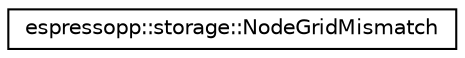 digraph G
{
  edge [fontname="Helvetica",fontsize="10",labelfontname="Helvetica",labelfontsize="10"];
  node [fontname="Helvetica",fontsize="10",shape=record];
  rankdir="LR";
  Node1 [label="espressopp::storage::NodeGridMismatch",height=0.2,width=0.4,color="black", fillcolor="white", style="filled",URL="$classespressopp_1_1storage_1_1NodeGridMismatch.html"];
}
